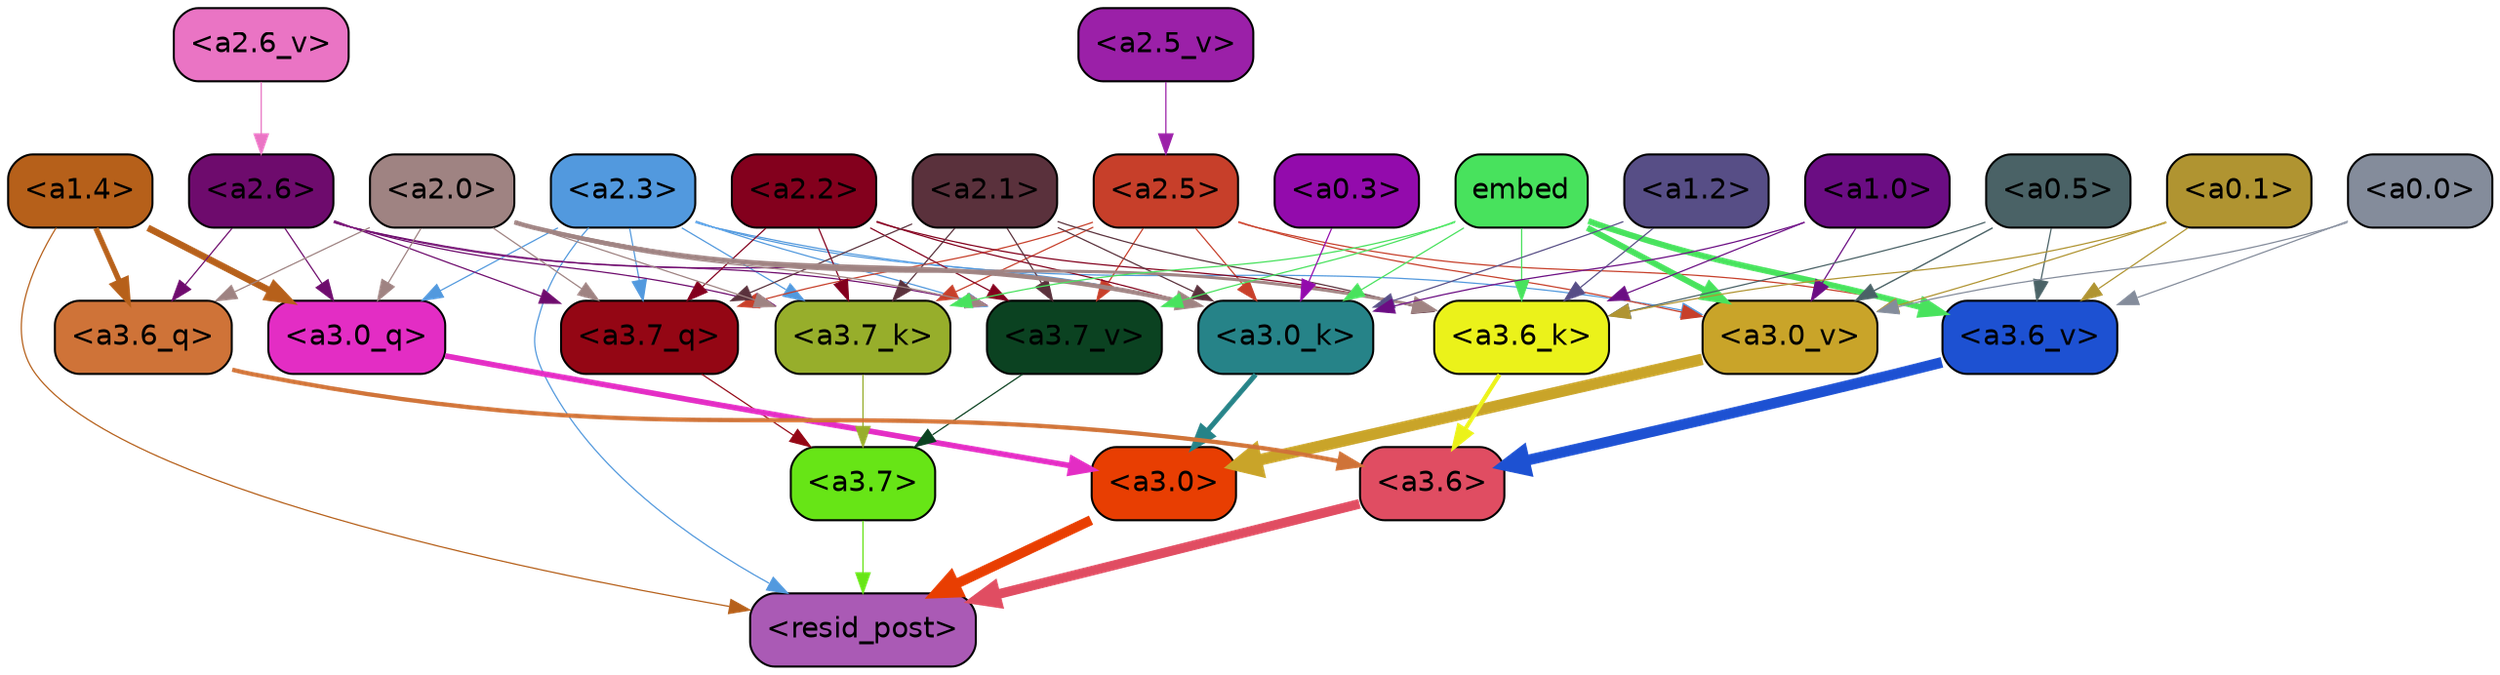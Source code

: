 strict digraph "" {
	graph [bgcolor=transparent,
		layout=dot,
		overlap=false,
		splines=true
	];
	"<a3.7>"	[color=black,
		fillcolor="#67e516",
		fontname=Helvetica,
		shape=box,
		style="filled, rounded"];
	"<resid_post>"	[color=black,
		fillcolor="#aa5ab5",
		fontname=Helvetica,
		shape=box,
		style="filled, rounded"];
	"<a3.7>" -> "<resid_post>"	[color="#67e516",
		penwidth=0.6];
	"<a3.6>"	[color=black,
		fillcolor="#e04d62",
		fontname=Helvetica,
		shape=box,
		style="filled, rounded"];
	"<a3.6>" -> "<resid_post>"	[color="#e04d62",
		penwidth=4.751612067222595];
	"<a3.0>"	[color=black,
		fillcolor="#e83e02",
		fontname=Helvetica,
		shape=box,
		style="filled, rounded"];
	"<a3.0>" -> "<resid_post>"	[color="#e83e02",
		penwidth=4.884142994880676];
	"<a2.3>"	[color=black,
		fillcolor="#5299de",
		fontname=Helvetica,
		shape=box,
		style="filled, rounded"];
	"<a2.3>" -> "<resid_post>"	[color="#5299de",
		penwidth=0.6];
	"<a3.7_q>"	[color=black,
		fillcolor="#940614",
		fontname=Helvetica,
		shape=box,
		style="filled, rounded"];
	"<a2.3>" -> "<a3.7_q>"	[color="#5299de",
		penwidth=0.6];
	"<a3.0_q>"	[color=black,
		fillcolor="#e32dc4",
		fontname=Helvetica,
		shape=box,
		style="filled, rounded"];
	"<a2.3>" -> "<a3.0_q>"	[color="#5299de",
		penwidth=0.6];
	"<a3.7_k>"	[color=black,
		fillcolor="#97ae2b",
		fontname=Helvetica,
		shape=box,
		style="filled, rounded"];
	"<a2.3>" -> "<a3.7_k>"	[color="#5299de",
		penwidth=0.6];
	"<a3.0_k>"	[color=black,
		fillcolor="#268388",
		fontname=Helvetica,
		shape=box,
		style="filled, rounded"];
	"<a2.3>" -> "<a3.0_k>"	[color="#5299de",
		penwidth=0.6];
	"<a3.7_v>"	[color=black,
		fillcolor="#0b4221",
		fontname=Helvetica,
		shape=box,
		style="filled, rounded"];
	"<a2.3>" -> "<a3.7_v>"	[color="#5299de",
		penwidth=0.6];
	"<a3.0_v>"	[color=black,
		fillcolor="#c9a429",
		fontname=Helvetica,
		shape=box,
		style="filled, rounded"];
	"<a2.3>" -> "<a3.0_v>"	[color="#5299de",
		penwidth=0.6];
	"<a1.4>"	[color=black,
		fillcolor="#b6601a",
		fontname=Helvetica,
		shape=box,
		style="filled, rounded"];
	"<a1.4>" -> "<resid_post>"	[color="#b6601a",
		penwidth=0.6];
	"<a3.6_q>"	[color=black,
		fillcolor="#cf7338",
		fontname=Helvetica,
		shape=box,
		style="filled, rounded"];
	"<a1.4>" -> "<a3.6_q>"	[color="#b6601a",
		penwidth=2.6469622254371643];
	"<a1.4>" -> "<a3.0_q>"	[color="#b6601a",
		penwidth=3.3040847778320312];
	"<a3.7_q>" -> "<a3.7>"	[color="#940614",
		penwidth=0.6];
	"<a3.6_q>" -> "<a3.6>"	[color="#cf7338",
		penwidth=2.091020345687866];
	"<a3.0_q>" -> "<a3.0>"	[color="#e32dc4",
		penwidth=2.7421876192092896];
	"<a3.7_k>" -> "<a3.7>"	[color="#97ae2b",
		penwidth=0.6];
	"<a3.6_k>"	[color=black,
		fillcolor="#ebf21a",
		fontname=Helvetica,
		shape=box,
		style="filled, rounded"];
	"<a3.6_k>" -> "<a3.6>"	[color="#ebf21a",
		penwidth=2.048597991466522];
	"<a3.0_k>" -> "<a3.0>"	[color="#268388",
		penwidth=2.476402521133423];
	"<a3.7_v>" -> "<a3.7>"	[color="#0b4221",
		penwidth=0.6];
	"<a3.6_v>"	[color=black,
		fillcolor="#1d51d2",
		fontname=Helvetica,
		shape=box,
		style="filled, rounded"];
	"<a3.6_v>" -> "<a3.6>"	[color="#1d51d2",
		penwidth=5.2550448179244995];
	"<a3.0_v>" -> "<a3.0>"	[color="#c9a429",
		penwidth=5.652270674705505];
	"<a2.6>"	[color=black,
		fillcolor="#6e0b6d",
		fontname=Helvetica,
		shape=box,
		style="filled, rounded"];
	"<a2.6>" -> "<a3.7_q>"	[color="#6e0b6d",
		penwidth=0.6];
	"<a2.6>" -> "<a3.6_q>"	[color="#6e0b6d",
		penwidth=0.6];
	"<a2.6>" -> "<a3.0_q>"	[color="#6e0b6d",
		penwidth=0.6];
	"<a2.6>" -> "<a3.7_k>"	[color="#6e0b6d",
		penwidth=0.6];
	"<a2.6>" -> "<a3.0_k>"	[color="#6e0b6d",
		penwidth=0.6];
	"<a2.6>" -> "<a3.7_v>"	[color="#6e0b6d",
		penwidth=0.6];
	"<a2.5>"	[color=black,
		fillcolor="#c73f2a",
		fontname=Helvetica,
		shape=box,
		style="filled, rounded"];
	"<a2.5>" -> "<a3.7_q>"	[color="#c73f2a",
		penwidth=0.6];
	"<a2.5>" -> "<a3.7_k>"	[color="#c73f2a",
		penwidth=0.6];
	"<a2.5>" -> "<a3.0_k>"	[color="#c73f2a",
		penwidth=0.6];
	"<a2.5>" -> "<a3.7_v>"	[color="#c73f2a",
		penwidth=0.6];
	"<a2.5>" -> "<a3.6_v>"	[color="#c73f2a",
		penwidth=0.6];
	"<a2.5>" -> "<a3.0_v>"	[color="#c73f2a",
		penwidth=0.6];
	"<a2.2>"	[color=black,
		fillcolor="#83001d",
		fontname=Helvetica,
		shape=box,
		style="filled, rounded"];
	"<a2.2>" -> "<a3.7_q>"	[color="#83001d",
		penwidth=0.6];
	"<a2.2>" -> "<a3.7_k>"	[color="#83001d",
		penwidth=0.6];
	"<a2.2>" -> "<a3.6_k>"	[color="#83001d",
		penwidth=0.6];
	"<a2.2>" -> "<a3.0_k>"	[color="#83001d",
		penwidth=0.6];
	"<a2.2>" -> "<a3.7_v>"	[color="#83001d",
		penwidth=0.6];
	"<a2.1>"	[color=black,
		fillcolor="#5a313c",
		fontname=Helvetica,
		shape=box,
		style="filled, rounded"];
	"<a2.1>" -> "<a3.7_q>"	[color="#5a313c",
		penwidth=0.6];
	"<a2.1>" -> "<a3.7_k>"	[color="#5a313c",
		penwidth=0.6];
	"<a2.1>" -> "<a3.6_k>"	[color="#5a313c",
		penwidth=0.6];
	"<a2.1>" -> "<a3.0_k>"	[color="#5a313c",
		penwidth=0.6];
	"<a2.1>" -> "<a3.7_v>"	[color="#5a313c",
		penwidth=0.6];
	"<a2.0>"	[color=black,
		fillcolor="#9f8382",
		fontname=Helvetica,
		shape=box,
		style="filled, rounded"];
	"<a2.0>" -> "<a3.7_q>"	[color="#9f8382",
		penwidth=0.6];
	"<a2.0>" -> "<a3.6_q>"	[color="#9f8382",
		penwidth=0.6];
	"<a2.0>" -> "<a3.0_q>"	[color="#9f8382",
		penwidth=0.6];
	"<a2.0>" -> "<a3.7_k>"	[color="#9f8382",
		penwidth=0.6];
	"<a2.0>" -> "<a3.6_k>"	[color="#9f8382",
		penwidth=1.4757367372512817];
	"<a2.0>" -> "<a3.0_k>"	[color="#9f8382",
		penwidth=2.2137351036071777];
	"<a2.0>" -> "<a3.7_v>"	[color="#9f8382",
		penwidth=0.6];
	embed	[color=black,
		fillcolor="#48e25d",
		fontname=Helvetica,
		shape=box,
		style="filled, rounded"];
	embed -> "<a3.7_k>"	[color="#48e25d",
		penwidth=0.6];
	embed -> "<a3.6_k>"	[color="#48e25d",
		penwidth=0.6];
	embed -> "<a3.0_k>"	[color="#48e25d",
		penwidth=0.6];
	embed -> "<a3.7_v>"	[color="#48e25d",
		penwidth=0.6];
	embed -> "<a3.6_v>"	[color="#48e25d",
		penwidth=2.9582033157348633];
	embed -> "<a3.0_v>"	[color="#48e25d",
		penwidth=2.972973108291626];
	"<a1.2>"	[color=black,
		fillcolor="#574e86",
		fontname=Helvetica,
		shape=box,
		style="filled, rounded"];
	"<a1.2>" -> "<a3.6_k>"	[color="#574e86",
		penwidth=0.6];
	"<a1.2>" -> "<a3.0_k>"	[color="#574e86",
		penwidth=0.6];
	"<a1.0>"	[color=black,
		fillcolor="#6b0d83",
		fontname=Helvetica,
		shape=box,
		style="filled, rounded"];
	"<a1.0>" -> "<a3.6_k>"	[color="#6b0d83",
		penwidth=0.6];
	"<a1.0>" -> "<a3.0_k>"	[color="#6b0d83",
		penwidth=0.6];
	"<a1.0>" -> "<a3.0_v>"	[color="#6b0d83",
		penwidth=0.6];
	"<a0.5>"	[color=black,
		fillcolor="#4a6266",
		fontname=Helvetica,
		shape=box,
		style="filled, rounded"];
	"<a0.5>" -> "<a3.6_k>"	[color="#4a6266",
		penwidth=0.6];
	"<a0.5>" -> "<a3.6_v>"	[color="#4a6266",
		penwidth=0.6];
	"<a0.5>" -> "<a3.0_v>"	[color="#4a6266",
		penwidth=0.6790935099124908];
	"<a0.1>"	[color=black,
		fillcolor="#b09431",
		fontname=Helvetica,
		shape=box,
		style="filled, rounded"];
	"<a0.1>" -> "<a3.6_k>"	[color="#b09431",
		penwidth=0.6];
	"<a0.1>" -> "<a3.6_v>"	[color="#b09431",
		penwidth=0.6];
	"<a0.1>" -> "<a3.0_v>"	[color="#b09431",
		penwidth=0.6];
	"<a0.3>"	[color=black,
		fillcolor="#930bac",
		fontname=Helvetica,
		shape=box,
		style="filled, rounded"];
	"<a0.3>" -> "<a3.0_k>"	[color="#930bac",
		penwidth=0.6];
	"<a0.0>"	[color=black,
		fillcolor="#848c9b",
		fontname=Helvetica,
		shape=box,
		style="filled, rounded"];
	"<a0.0>" -> "<a3.6_v>"	[color="#848c9b",
		penwidth=0.6];
	"<a0.0>" -> "<a3.0_v>"	[color="#848c9b",
		penwidth=0.6];
	"<a2.6_v>"	[color=black,
		fillcolor="#ea74c4",
		fontname=Helvetica,
		shape=box,
		style="filled, rounded"];
	"<a2.6_v>" -> "<a2.6>"	[color="#ea74c4",
		penwidth=0.6];
	"<a2.5_v>"	[color=black,
		fillcolor="#9b20a8",
		fontname=Helvetica,
		shape=box,
		style="filled, rounded"];
	"<a2.5_v>" -> "<a2.5>"	[color="#9b20a8",
		penwidth=0.6];
}
